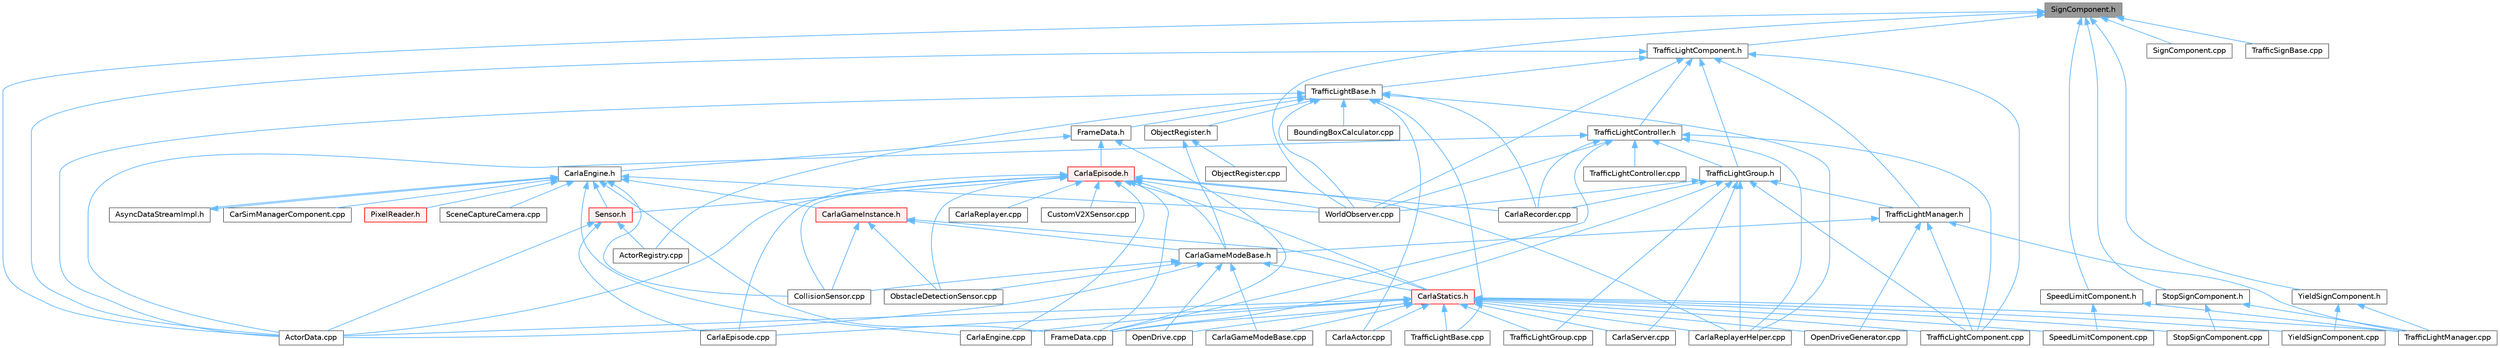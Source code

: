 digraph "SignComponent.h"
{
 // INTERACTIVE_SVG=YES
 // LATEX_PDF_SIZE
  bgcolor="transparent";
  edge [fontname=Helvetica,fontsize=10,labelfontname=Helvetica,labelfontsize=10];
  node [fontname=Helvetica,fontsize=10,shape=box,height=0.2,width=0.4];
  Node1 [id="Node000001",label="SignComponent.h",height=0.2,width=0.4,color="gray40", fillcolor="grey60", style="filled", fontcolor="black",tooltip=" "];
  Node1 -> Node2 [id="edge1_Node000001_Node000002",dir="back",color="steelblue1",style="solid",tooltip=" "];
  Node2 [id="Node000002",label="ActorData.cpp",height=0.2,width=0.4,color="grey40", fillcolor="white", style="filled",URL="$da/d7f/ActorData_8cpp.html",tooltip=" "];
  Node1 -> Node3 [id="edge2_Node000001_Node000003",dir="back",color="steelblue1",style="solid",tooltip=" "];
  Node3 [id="Node000003",label="SignComponent.cpp",height=0.2,width=0.4,color="grey40", fillcolor="white", style="filled",URL="$d9/dbd/SignComponent_8cpp.html",tooltip=" "];
  Node1 -> Node4 [id="edge3_Node000001_Node000004",dir="back",color="steelblue1",style="solid",tooltip=" "];
  Node4 [id="Node000004",label="SpeedLimitComponent.h",height=0.2,width=0.4,color="grey40", fillcolor="white", style="filled",URL="$d6/d60/SpeedLimitComponent_8h.html",tooltip=" "];
  Node4 -> Node5 [id="edge4_Node000004_Node000005",dir="back",color="steelblue1",style="solid",tooltip=" "];
  Node5 [id="Node000005",label="SpeedLimitComponent.cpp",height=0.2,width=0.4,color="grey40", fillcolor="white", style="filled",URL="$d2/dd9/SpeedLimitComponent_8cpp.html",tooltip=" "];
  Node4 -> Node6 [id="edge5_Node000004_Node000006",dir="back",color="steelblue1",style="solid",tooltip=" "];
  Node6 [id="Node000006",label="TrafficLightManager.cpp",height=0.2,width=0.4,color="grey40", fillcolor="white", style="filled",URL="$d6/d3f/TrafficLightManager_8cpp.html",tooltip=" "];
  Node1 -> Node7 [id="edge6_Node000001_Node000007",dir="back",color="steelblue1",style="solid",tooltip=" "];
  Node7 [id="Node000007",label="StopSignComponent.h",height=0.2,width=0.4,color="grey40", fillcolor="white", style="filled",URL="$dc/d8c/StopSignComponent_8h.html",tooltip=" "];
  Node7 -> Node8 [id="edge7_Node000007_Node000008",dir="back",color="steelblue1",style="solid",tooltip=" "];
  Node8 [id="Node000008",label="StopSignComponent.cpp",height=0.2,width=0.4,color="grey40", fillcolor="white", style="filled",URL="$d6/ddb/StopSignComponent_8cpp.html",tooltip=" "];
  Node7 -> Node6 [id="edge8_Node000007_Node000006",dir="back",color="steelblue1",style="solid",tooltip=" "];
  Node1 -> Node9 [id="edge9_Node000001_Node000009",dir="back",color="steelblue1",style="solid",tooltip=" "];
  Node9 [id="Node000009",label="TrafficLightComponent.h",height=0.2,width=0.4,color="grey40", fillcolor="white", style="filled",URL="$d8/dde/TrafficLightComponent_8h.html",tooltip=" "];
  Node9 -> Node2 [id="edge10_Node000009_Node000002",dir="back",color="steelblue1",style="solid",tooltip=" "];
  Node9 -> Node10 [id="edge11_Node000009_Node000010",dir="back",color="steelblue1",style="solid",tooltip=" "];
  Node10 [id="Node000010",label="TrafficLightBase.h",height=0.2,width=0.4,color="grey40", fillcolor="white", style="filled",URL="$d9/d29/TrafficLightBase_8h.html",tooltip=" "];
  Node10 -> Node2 [id="edge12_Node000010_Node000002",dir="back",color="steelblue1",style="solid",tooltip=" "];
  Node10 -> Node11 [id="edge13_Node000010_Node000011",dir="back",color="steelblue1",style="solid",tooltip=" "];
  Node11 [id="Node000011",label="ActorRegistry.cpp",height=0.2,width=0.4,color="grey40", fillcolor="white", style="filled",URL="$d3/df3/ActorRegistry_8cpp.html",tooltip=" "];
  Node10 -> Node12 [id="edge14_Node000010_Node000012",dir="back",color="steelblue1",style="solid",tooltip=" "];
  Node12 [id="Node000012",label="BoundingBoxCalculator.cpp",height=0.2,width=0.4,color="grey40", fillcolor="white", style="filled",URL="$dd/dd8/BoundingBoxCalculator_8cpp.html",tooltip=" "];
  Node10 -> Node13 [id="edge15_Node000010_Node000013",dir="back",color="steelblue1",style="solid",tooltip=" "];
  Node13 [id="Node000013",label="CarlaActor.cpp",height=0.2,width=0.4,color="grey40", fillcolor="white", style="filled",URL="$d3/d43/CarlaActor_8cpp.html",tooltip=" "];
  Node10 -> Node14 [id="edge16_Node000010_Node000014",dir="back",color="steelblue1",style="solid",tooltip=" "];
  Node14 [id="Node000014",label="CarlaRecorder.cpp",height=0.2,width=0.4,color="grey40", fillcolor="white", style="filled",URL="$da/d49/CarlaRecorder_8cpp.html",tooltip=" "];
  Node10 -> Node15 [id="edge17_Node000010_Node000015",dir="back",color="steelblue1",style="solid",tooltip=" "];
  Node15 [id="Node000015",label="CarlaReplayerHelper.cpp",height=0.2,width=0.4,color="grey40", fillcolor="white", style="filled",URL="$d2/d32/CarlaReplayerHelper_8cpp.html",tooltip=" "];
  Node10 -> Node16 [id="edge18_Node000010_Node000016",dir="back",color="steelblue1",style="solid",tooltip=" "];
  Node16 [id="Node000016",label="FrameData.h",height=0.2,width=0.4,color="grey40", fillcolor="white", style="filled",URL="$d2/df1/FrameData_8h.html",tooltip=" "];
  Node16 -> Node17 [id="edge19_Node000016_Node000017",dir="back",color="steelblue1",style="solid",tooltip=" "];
  Node17 [id="Node000017",label="CarlaEngine.h",height=0.2,width=0.4,color="grey40", fillcolor="white", style="filled",URL="$d0/d11/CarlaEngine_8h.html",tooltip=" "];
  Node17 -> Node18 [id="edge20_Node000017_Node000018",dir="back",color="steelblue1",style="solid",tooltip=" "];
  Node18 [id="Node000018",label="AsyncDataStreamImpl.h",height=0.2,width=0.4,color="grey40", fillcolor="white", style="filled",URL="$d0/d17/AsyncDataStreamImpl_8h.html",tooltip=" "];
  Node18 -> Node17 [id="edge21_Node000018_Node000017",dir="back",color="steelblue1",style="solid",tooltip=" "];
  Node17 -> Node19 [id="edge22_Node000017_Node000019",dir="back",color="steelblue1",style="solid",tooltip=" "];
  Node19 [id="Node000019",label="CarSimManagerComponent.cpp",height=0.2,width=0.4,color="grey40", fillcolor="white", style="filled",URL="$d2/d56/CarSimManagerComponent_8cpp.html",tooltip=" "];
  Node17 -> Node20 [id="edge23_Node000017_Node000020",dir="back",color="steelblue1",style="solid",tooltip=" "];
  Node20 [id="Node000020",label="CarlaEngine.cpp",height=0.2,width=0.4,color="grey40", fillcolor="white", style="filled",URL="$d6/da1/CarlaEngine_8cpp.html",tooltip=" "];
  Node17 -> Node21 [id="edge24_Node000017_Node000021",dir="back",color="steelblue1",style="solid",tooltip=" "];
  Node21 [id="Node000021",label="CarlaGameInstance.h",height=0.2,width=0.4,color="red", fillcolor="#FFF0F0", style="filled",URL="$d2/dba/CarlaGameInstance_8h.html",tooltip=" "];
  Node21 -> Node23 [id="edge25_Node000021_Node000023",dir="back",color="steelblue1",style="solid",tooltip=" "];
  Node23 [id="Node000023",label="CarlaGameModeBase.h",height=0.2,width=0.4,color="grey40", fillcolor="white", style="filled",URL="$d3/d49/CarlaGameModeBase_8h.html",tooltip=" "];
  Node23 -> Node2 [id="edge26_Node000023_Node000002",dir="back",color="steelblue1",style="solid",tooltip=" "];
  Node23 -> Node24 [id="edge27_Node000023_Node000024",dir="back",color="steelblue1",style="solid",tooltip=" "];
  Node24 [id="Node000024",label="CarlaGameModeBase.cpp",height=0.2,width=0.4,color="grey40", fillcolor="white", style="filled",URL="$d0/d2e/CarlaGameModeBase_8cpp.html",tooltip=" "];
  Node23 -> Node25 [id="edge28_Node000023_Node000025",dir="back",color="steelblue1",style="solid",tooltip=" "];
  Node25 [id="Node000025",label="CarlaStatics.h",height=0.2,width=0.4,color="red", fillcolor="#FFF0F0", style="filled",URL="$d9/dc8/CarlaStatics_8h.html",tooltip=" "];
  Node25 -> Node2 [id="edge29_Node000025_Node000002",dir="back",color="steelblue1",style="solid",tooltip=" "];
  Node25 -> Node13 [id="edge30_Node000025_Node000013",dir="back",color="steelblue1",style="solid",tooltip=" "];
  Node25 -> Node20 [id="edge31_Node000025_Node000020",dir="back",color="steelblue1",style="solid",tooltip=" "];
  Node25 -> Node27 [id="edge32_Node000025_Node000027",dir="back",color="steelblue1",style="solid",tooltip=" "];
  Node27 [id="Node000027",label="CarlaEpisode.cpp",height=0.2,width=0.4,color="grey40", fillcolor="white", style="filled",URL="$d6/dd9/CarlaEpisode_8cpp.html",tooltip=" "];
  Node25 -> Node24 [id="edge33_Node000025_Node000024",dir="back",color="steelblue1",style="solid",tooltip=" "];
  Node25 -> Node15 [id="edge34_Node000025_Node000015",dir="back",color="steelblue1",style="solid",tooltip=" "];
  Node25 -> Node29 [id="edge35_Node000025_Node000029",dir="back",color="steelblue1",style="solid",tooltip=" "];
  Node29 [id="Node000029",label="CarlaServer.cpp",height=0.2,width=0.4,color="grey40", fillcolor="white", style="filled",URL="$db/d6c/CarlaServer_8cpp.html",tooltip=" "];
  Node25 -> Node34 [id="edge36_Node000025_Node000034",dir="back",color="steelblue1",style="solid",tooltip=" "];
  Node34 [id="Node000034",label="FrameData.cpp",height=0.2,width=0.4,color="grey40", fillcolor="white", style="filled",URL="$df/d8a/FrameData_8cpp.html",tooltip=" "];
  Node25 -> Node37 [id="edge37_Node000025_Node000037",dir="back",color="steelblue1",style="solid",tooltip=" "];
  Node37 [id="Node000037",label="OpenDrive.cpp",height=0.2,width=0.4,color="grey40", fillcolor="white", style="filled",URL="$d9/d30/Unreal_2CarlaUE4_2Plugins_2Carla_2Source_2Carla_2OpenDrive_2OpenDrive_8cpp.html",tooltip=" "];
  Node25 -> Node38 [id="edge38_Node000025_Node000038",dir="back",color="steelblue1",style="solid",tooltip=" "];
  Node38 [id="Node000038",label="OpenDriveGenerator.cpp",height=0.2,width=0.4,color="grey40", fillcolor="white", style="filled",URL="$dc/d85/OpenDriveGenerator_8cpp.html",tooltip=" "];
  Node25 -> Node5 [id="edge39_Node000025_Node000005",dir="back",color="steelblue1",style="solid",tooltip=" "];
  Node25 -> Node8 [id="edge40_Node000025_Node000008",dir="back",color="steelblue1",style="solid",tooltip=" "];
  Node25 -> Node43 [id="edge41_Node000025_Node000043",dir="back",color="steelblue1",style="solid",tooltip=" "];
  Node43 [id="Node000043",label="TrafficLightBase.cpp",height=0.2,width=0.4,color="grey40", fillcolor="white", style="filled",URL="$d2/d40/TrafficLightBase_8cpp.html",tooltip=" "];
  Node25 -> Node44 [id="edge42_Node000025_Node000044",dir="back",color="steelblue1",style="solid",tooltip=" "];
  Node44 [id="Node000044",label="TrafficLightComponent.cpp",height=0.2,width=0.4,color="grey40", fillcolor="white", style="filled",URL="$d3/dcd/TrafficLightComponent_8cpp.html",tooltip=" "];
  Node25 -> Node45 [id="edge43_Node000025_Node000045",dir="back",color="steelblue1",style="solid",tooltip=" "];
  Node45 [id="Node000045",label="TrafficLightGroup.cpp",height=0.2,width=0.4,color="grey40", fillcolor="white", style="filled",URL="$db/d9a/TrafficLightGroup_8cpp.html",tooltip=" "];
  Node25 -> Node6 [id="edge44_Node000025_Node000006",dir="back",color="steelblue1",style="solid",tooltip=" "];
  Node25 -> Node48 [id="edge45_Node000025_Node000048",dir="back",color="steelblue1",style="solid",tooltip=" "];
  Node48 [id="Node000048",label="YieldSignComponent.cpp",height=0.2,width=0.4,color="grey40", fillcolor="white", style="filled",URL="$d4/d36/YieldSignComponent_8cpp.html",tooltip=" "];
  Node23 -> Node49 [id="edge46_Node000023_Node000049",dir="back",color="steelblue1",style="solid",tooltip=" "];
  Node49 [id="Node000049",label="CollisionSensor.cpp",height=0.2,width=0.4,color="grey40", fillcolor="white", style="filled",URL="$da/df0/CollisionSensor_8cpp.html",tooltip=" "];
  Node23 -> Node50 [id="edge47_Node000023_Node000050",dir="back",color="steelblue1",style="solid",tooltip=" "];
  Node50 [id="Node000050",label="ObstacleDetectionSensor.cpp",height=0.2,width=0.4,color="grey40", fillcolor="white", style="filled",URL="$d2/d70/ObstacleDetectionSensor_8cpp.html",tooltip=" "];
  Node23 -> Node37 [id="edge48_Node000023_Node000037",dir="back",color="steelblue1",style="solid",tooltip=" "];
  Node21 -> Node25 [id="edge49_Node000021_Node000025",dir="back",color="steelblue1",style="solid",tooltip=" "];
  Node21 -> Node49 [id="edge50_Node000021_Node000049",dir="back",color="steelblue1",style="solid",tooltip=" "];
  Node21 -> Node50 [id="edge51_Node000021_Node000050",dir="back",color="steelblue1",style="solid",tooltip=" "];
  Node17 -> Node49 [id="edge52_Node000017_Node000049",dir="back",color="steelblue1",style="solid",tooltip=" "];
  Node17 -> Node34 [id="edge53_Node000017_Node000034",dir="back",color="steelblue1",style="solid",tooltip=" "];
  Node17 -> Node53 [id="edge54_Node000017_Node000053",dir="back",color="steelblue1",style="solid",tooltip=" "];
  Node53 [id="Node000053",label="PixelReader.h",height=0.2,width=0.4,color="red", fillcolor="#FFF0F0", style="filled",URL="$df/d2e/PixelReader_8h.html",tooltip=" "];
  Node17 -> Node61 [id="edge55_Node000017_Node000061",dir="back",color="steelblue1",style="solid",tooltip=" "];
  Node61 [id="Node000061",label="SceneCaptureCamera.cpp",height=0.2,width=0.4,color="grey40", fillcolor="white", style="filled",URL="$d1/dec/SceneCaptureCamera_8cpp.html",tooltip=" "];
  Node17 -> Node79 [id="edge56_Node000017_Node000079",dir="back",color="steelblue1",style="solid",tooltip=" "];
  Node79 [id="Node000079",label="Sensor.h",height=0.2,width=0.4,color="red", fillcolor="#FFF0F0", style="filled",URL="$d7/d7d/Unreal_2CarlaUE4_2Plugins_2Carla_2Source_2Carla_2Sensor_2Sensor_8h.html",tooltip=" "];
  Node79 -> Node2 [id="edge57_Node000079_Node000002",dir="back",color="steelblue1",style="solid",tooltip=" "];
  Node79 -> Node11 [id="edge58_Node000079_Node000011",dir="back",color="steelblue1",style="solid",tooltip=" "];
  Node79 -> Node27 [id="edge59_Node000079_Node000027",dir="back",color="steelblue1",style="solid",tooltip=" "];
  Node17 -> Node104 [id="edge60_Node000017_Node000104",dir="back",color="steelblue1",style="solid",tooltip=" "];
  Node104 [id="Node000104",label="WorldObserver.cpp",height=0.2,width=0.4,color="grey40", fillcolor="white", style="filled",URL="$d9/de7/WorldObserver_8cpp.html",tooltip=" "];
  Node16 -> Node105 [id="edge61_Node000016_Node000105",dir="back",color="steelblue1",style="solid",tooltip=" "];
  Node105 [id="Node000105",label="CarlaEpisode.h",height=0.2,width=0.4,color="red", fillcolor="#FFF0F0", style="filled",URL="$de/db8/CarlaEpisode_8h.html",tooltip=" "];
  Node105 -> Node2 [id="edge62_Node000105_Node000002",dir="back",color="steelblue1",style="solid",tooltip=" "];
  Node105 -> Node20 [id="edge63_Node000105_Node000020",dir="back",color="steelblue1",style="solid",tooltip=" "];
  Node105 -> Node27 [id="edge64_Node000105_Node000027",dir="back",color="steelblue1",style="solid",tooltip=" "];
  Node105 -> Node23 [id="edge65_Node000105_Node000023",dir="back",color="steelblue1",style="solid",tooltip=" "];
  Node105 -> Node14 [id="edge66_Node000105_Node000014",dir="back",color="steelblue1",style="solid",tooltip=" "];
  Node105 -> Node106 [id="edge67_Node000105_Node000106",dir="back",color="steelblue1",style="solid",tooltip=" "];
  Node106 [id="Node000106",label="CarlaReplayer.cpp",height=0.2,width=0.4,color="grey40", fillcolor="white", style="filled",URL="$db/dba/CarlaReplayer_8cpp.html",tooltip=" "];
  Node105 -> Node15 [id="edge68_Node000105_Node000015",dir="back",color="steelblue1",style="solid",tooltip=" "];
  Node105 -> Node25 [id="edge69_Node000105_Node000025",dir="back",color="steelblue1",style="solid",tooltip=" "];
  Node105 -> Node49 [id="edge70_Node000105_Node000049",dir="back",color="steelblue1",style="solid",tooltip=" "];
  Node105 -> Node88 [id="edge71_Node000105_Node000088",dir="back",color="steelblue1",style="solid",tooltip=" "];
  Node88 [id="Node000088",label="CustomV2XSensor.cpp",height=0.2,width=0.4,color="grey40", fillcolor="white", style="filled",URL="$d8/d97/CustomV2XSensor_8cpp.html",tooltip=" "];
  Node105 -> Node34 [id="edge72_Node000105_Node000034",dir="back",color="steelblue1",style="solid",tooltip=" "];
  Node105 -> Node50 [id="edge73_Node000105_Node000050",dir="back",color="steelblue1",style="solid",tooltip=" "];
  Node105 -> Node79 [id="edge74_Node000105_Node000079",dir="back",color="steelblue1",style="solid",tooltip=" "];
  Node105 -> Node104 [id="edge75_Node000105_Node000104",dir="back",color="steelblue1",style="solid",tooltip=" "];
  Node16 -> Node34 [id="edge76_Node000016_Node000034",dir="back",color="steelblue1",style="solid",tooltip=" "];
  Node10 -> Node110 [id="edge77_Node000010_Node000110",dir="back",color="steelblue1",style="solid",tooltip=" "];
  Node110 [id="Node000110",label="ObjectRegister.h",height=0.2,width=0.4,color="grey40", fillcolor="white", style="filled",URL="$d4/d5b/ObjectRegister_8h.html",tooltip=" "];
  Node110 -> Node23 [id="edge78_Node000110_Node000023",dir="back",color="steelblue1",style="solid",tooltip=" "];
  Node110 -> Node111 [id="edge79_Node000110_Node000111",dir="back",color="steelblue1",style="solid",tooltip=" "];
  Node111 [id="Node000111",label="ObjectRegister.cpp",height=0.2,width=0.4,color="grey40", fillcolor="white", style="filled",URL="$d7/d86/ObjectRegister_8cpp.html",tooltip=" "];
  Node10 -> Node43 [id="edge80_Node000010_Node000043",dir="back",color="steelblue1",style="solid",tooltip=" "];
  Node10 -> Node104 [id="edge81_Node000010_Node000104",dir="back",color="steelblue1",style="solid",tooltip=" "];
  Node9 -> Node44 [id="edge82_Node000009_Node000044",dir="back",color="steelblue1",style="solid",tooltip=" "];
  Node9 -> Node112 [id="edge83_Node000009_Node000112",dir="back",color="steelblue1",style="solid",tooltip=" "];
  Node112 [id="Node000112",label="TrafficLightController.h",height=0.2,width=0.4,color="grey40", fillcolor="white", style="filled",URL="$dd/d67/TrafficLightController_8h.html",tooltip=" "];
  Node112 -> Node2 [id="edge84_Node000112_Node000002",dir="back",color="steelblue1",style="solid",tooltip=" "];
  Node112 -> Node14 [id="edge85_Node000112_Node000014",dir="back",color="steelblue1",style="solid",tooltip=" "];
  Node112 -> Node15 [id="edge86_Node000112_Node000015",dir="back",color="steelblue1",style="solid",tooltip=" "];
  Node112 -> Node34 [id="edge87_Node000112_Node000034",dir="back",color="steelblue1",style="solid",tooltip=" "];
  Node112 -> Node44 [id="edge88_Node000112_Node000044",dir="back",color="steelblue1",style="solid",tooltip=" "];
  Node112 -> Node113 [id="edge89_Node000112_Node000113",dir="back",color="steelblue1",style="solid",tooltip=" "];
  Node113 [id="Node000113",label="TrafficLightController.cpp",height=0.2,width=0.4,color="grey40", fillcolor="white", style="filled",URL="$d7/d63/TrafficLightController_8cpp.html",tooltip=" "];
  Node112 -> Node114 [id="edge90_Node000112_Node000114",dir="back",color="steelblue1",style="solid",tooltip=" "];
  Node114 [id="Node000114",label="TrafficLightGroup.h",height=0.2,width=0.4,color="grey40", fillcolor="white", style="filled",URL="$de/da0/TrafficLightGroup_8h.html",tooltip=" "];
  Node114 -> Node14 [id="edge91_Node000114_Node000014",dir="back",color="steelblue1",style="solid",tooltip=" "];
  Node114 -> Node15 [id="edge92_Node000114_Node000015",dir="back",color="steelblue1",style="solid",tooltip=" "];
  Node114 -> Node29 [id="edge93_Node000114_Node000029",dir="back",color="steelblue1",style="solid",tooltip=" "];
  Node114 -> Node34 [id="edge94_Node000114_Node000034",dir="back",color="steelblue1",style="solid",tooltip=" "];
  Node114 -> Node44 [id="edge95_Node000114_Node000044",dir="back",color="steelblue1",style="solid",tooltip=" "];
  Node114 -> Node45 [id="edge96_Node000114_Node000045",dir="back",color="steelblue1",style="solid",tooltip=" "];
  Node114 -> Node115 [id="edge97_Node000114_Node000115",dir="back",color="steelblue1",style="solid",tooltip=" "];
  Node115 [id="Node000115",label="TrafficLightManager.h",height=0.2,width=0.4,color="grey40", fillcolor="white", style="filled",URL="$da/ddb/TrafficLightManager_8h.html",tooltip=" "];
  Node115 -> Node23 [id="edge98_Node000115_Node000023",dir="back",color="steelblue1",style="solid",tooltip=" "];
  Node115 -> Node38 [id="edge99_Node000115_Node000038",dir="back",color="steelblue1",style="solid",tooltip=" "];
  Node115 -> Node44 [id="edge100_Node000115_Node000044",dir="back",color="steelblue1",style="solid",tooltip=" "];
  Node115 -> Node6 [id="edge101_Node000115_Node000006",dir="back",color="steelblue1",style="solid",tooltip=" "];
  Node114 -> Node104 [id="edge102_Node000114_Node000104",dir="back",color="steelblue1",style="solid",tooltip=" "];
  Node112 -> Node104 [id="edge103_Node000112_Node000104",dir="back",color="steelblue1",style="solid",tooltip=" "];
  Node9 -> Node114 [id="edge104_Node000009_Node000114",dir="back",color="steelblue1",style="solid",tooltip=" "];
  Node9 -> Node115 [id="edge105_Node000009_Node000115",dir="back",color="steelblue1",style="solid",tooltip=" "];
  Node9 -> Node104 [id="edge106_Node000009_Node000104",dir="back",color="steelblue1",style="solid",tooltip=" "];
  Node1 -> Node116 [id="edge107_Node000001_Node000116",dir="back",color="steelblue1",style="solid",tooltip=" "];
  Node116 [id="Node000116",label="TrafficSignBase.cpp",height=0.2,width=0.4,color="grey40", fillcolor="white", style="filled",URL="$df/d28/TrafficSignBase_8cpp.html",tooltip=" "];
  Node1 -> Node104 [id="edge108_Node000001_Node000104",dir="back",color="steelblue1",style="solid",tooltip=" "];
  Node1 -> Node117 [id="edge109_Node000001_Node000117",dir="back",color="steelblue1",style="solid",tooltip=" "];
  Node117 [id="Node000117",label="YieldSignComponent.h",height=0.2,width=0.4,color="grey40", fillcolor="white", style="filled",URL="$d6/d4e/YieldSignComponent_8h.html",tooltip=" "];
  Node117 -> Node6 [id="edge110_Node000117_Node000006",dir="back",color="steelblue1",style="solid",tooltip=" "];
  Node117 -> Node48 [id="edge111_Node000117_Node000048",dir="back",color="steelblue1",style="solid",tooltip=" "];
}
